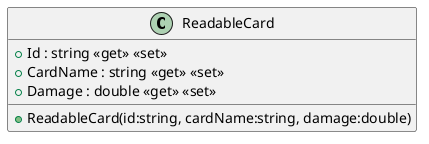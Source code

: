 @startuml
class ReadableCard {
    + ReadableCard(id:string, cardName:string, damage:double)
    + Id : string <<get>> <<set>>
    + CardName : string <<get>> <<set>>
    + Damage : double <<get>> <<set>>
}
@enduml
